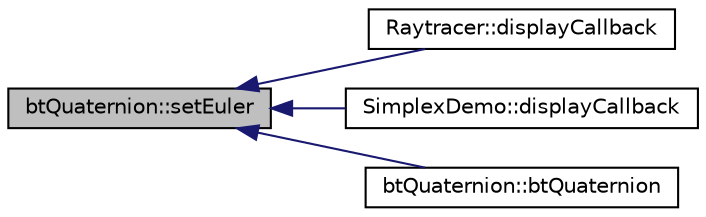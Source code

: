 digraph "btQuaternion::setEuler"
{
  edge [fontname="Helvetica",fontsize="10",labelfontname="Helvetica",labelfontsize="10"];
  node [fontname="Helvetica",fontsize="10",shape=record];
  rankdir="LR";
  Node1 [label="btQuaternion::setEuler",height=0.2,width=0.4,color="black", fillcolor="grey75", style="filled", fontcolor="black"];
  Node1 -> Node2 [dir="back",color="midnightblue",fontsize="10",style="solid",fontname="Helvetica"];
  Node2 [label="Raytracer::displayCallback",height=0.2,width=0.4,color="black", fillcolor="white", style="filled",URL="$class_raytracer.html#ab426a13ec9c917425f3181bb759a2bf2"];
  Node1 -> Node3 [dir="back",color="midnightblue",fontsize="10",style="solid",fontname="Helvetica"];
  Node3 [label="SimplexDemo::displayCallback",height=0.2,width=0.4,color="black", fillcolor="white", style="filled",URL="$class_simplex_demo.html#a83f93e509878e745fd765f94f331dbe0"];
  Node1 -> Node4 [dir="back",color="midnightblue",fontsize="10",style="solid",fontname="Helvetica"];
  Node4 [label="btQuaternion::btQuaternion",height=0.2,width=0.4,color="black", fillcolor="white", style="filled",URL="$classbt_quaternion.html#a8bd5d699377ba585749d325076616ffb",tooltip="Constructor from Euler angles. "];
}
